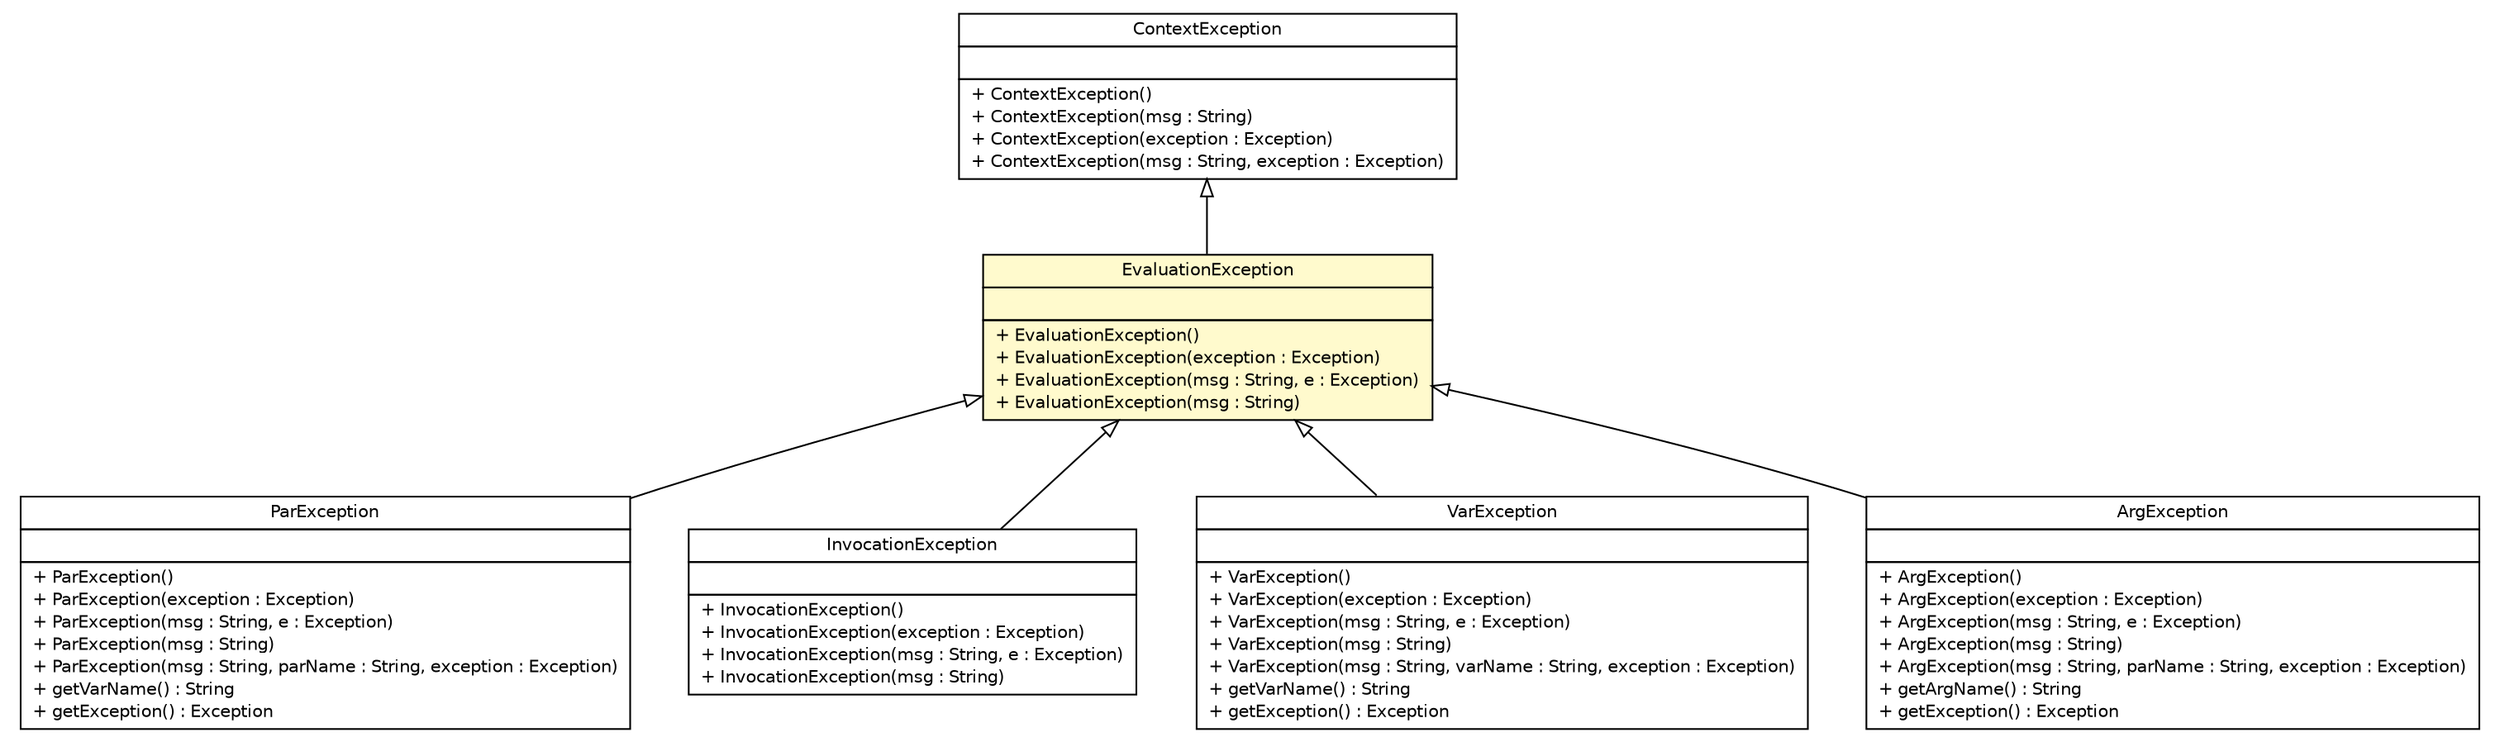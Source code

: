 #!/usr/local/bin/dot
#
# Class diagram 
# Generated by UMLGraph version R5_6 (http://www.umlgraph.org/)
#

digraph G {
	edge [fontname="Helvetica",fontsize=10,labelfontname="Helvetica",labelfontsize=10];
	node [fontname="Helvetica",fontsize=10,shape=plaintext];
	nodesep=0.25;
	ranksep=0.5;
	// sorcer.core.context.model.par.ParException
	c184504 [label=<<table title="sorcer.core.context.model.par.ParException" border="0" cellborder="1" cellspacing="0" cellpadding="2" port="p" href="../core/context/model/par/ParException.html">
		<tr><td><table border="0" cellspacing="0" cellpadding="1">
<tr><td align="center" balign="center"> ParException </td></tr>
		</table></td></tr>
		<tr><td><table border="0" cellspacing="0" cellpadding="1">
<tr><td align="left" balign="left">  </td></tr>
		</table></td></tr>
		<tr><td><table border="0" cellspacing="0" cellpadding="1">
<tr><td align="left" balign="left"> + ParException() </td></tr>
<tr><td align="left" balign="left"> + ParException(exception : Exception) </td></tr>
<tr><td align="left" balign="left"> + ParException(msg : String, e : Exception) </td></tr>
<tr><td align="left" balign="left"> + ParException(msg : String) </td></tr>
<tr><td align="left" balign="left"> + ParException(msg : String, parName : String, exception : Exception) </td></tr>
<tr><td align="left" balign="left"> + getVarName() : String </td></tr>
<tr><td align="left" balign="left"> + getException() : Exception </td></tr>
		</table></td></tr>
		</table>>, URL="../core/context/model/par/ParException.html", fontname="Helvetica", fontcolor="black", fontsize=10.0];
	// sorcer.service.InvocationException
	c184564 [label=<<table title="sorcer.service.InvocationException" border="0" cellborder="1" cellspacing="0" cellpadding="2" port="p" href="./InvocationException.html">
		<tr><td><table border="0" cellspacing="0" cellpadding="1">
<tr><td align="center" balign="center"> InvocationException </td></tr>
		</table></td></tr>
		<tr><td><table border="0" cellspacing="0" cellpadding="1">
<tr><td align="left" balign="left">  </td></tr>
		</table></td></tr>
		<tr><td><table border="0" cellspacing="0" cellpadding="1">
<tr><td align="left" balign="left"> + InvocationException() </td></tr>
<tr><td align="left" balign="left"> + InvocationException(exception : Exception) </td></tr>
<tr><td align="left" balign="left"> + InvocationException(msg : String, e : Exception) </td></tr>
<tr><td align="left" balign="left"> + InvocationException(msg : String) </td></tr>
		</table></td></tr>
		</table>>, URL="./InvocationException.html", fontname="Helvetica", fontcolor="black", fontsize=10.0];
	// sorcer.service.VarException
	c184603 [label=<<table title="sorcer.service.VarException" border="0" cellborder="1" cellspacing="0" cellpadding="2" port="p" href="./VarException.html">
		<tr><td><table border="0" cellspacing="0" cellpadding="1">
<tr><td align="center" balign="center"> VarException </td></tr>
		</table></td></tr>
		<tr><td><table border="0" cellspacing="0" cellpadding="1">
<tr><td align="left" balign="left">  </td></tr>
		</table></td></tr>
		<tr><td><table border="0" cellspacing="0" cellpadding="1">
<tr><td align="left" balign="left"> + VarException() </td></tr>
<tr><td align="left" balign="left"> + VarException(exception : Exception) </td></tr>
<tr><td align="left" balign="left"> + VarException(msg : String, e : Exception) </td></tr>
<tr><td align="left" balign="left"> + VarException(msg : String) </td></tr>
<tr><td align="left" balign="left"> + VarException(msg : String, varName : String, exception : Exception) </td></tr>
<tr><td align="left" balign="left"> + getVarName() : String </td></tr>
<tr><td align="left" balign="left"> + getException() : Exception </td></tr>
		</table></td></tr>
		</table>>, URL="./VarException.html", fontname="Helvetica", fontcolor="black", fontsize=10.0];
	// sorcer.service.ArgException
	c184606 [label=<<table title="sorcer.service.ArgException" border="0" cellborder="1" cellspacing="0" cellpadding="2" port="p" href="./ArgException.html">
		<tr><td><table border="0" cellspacing="0" cellpadding="1">
<tr><td align="center" balign="center"> ArgException </td></tr>
		</table></td></tr>
		<tr><td><table border="0" cellspacing="0" cellpadding="1">
<tr><td align="left" balign="left">  </td></tr>
		</table></td></tr>
		<tr><td><table border="0" cellspacing="0" cellpadding="1">
<tr><td align="left" balign="left"> + ArgException() </td></tr>
<tr><td align="left" balign="left"> + ArgException(exception : Exception) </td></tr>
<tr><td align="left" balign="left"> + ArgException(msg : String, e : Exception) </td></tr>
<tr><td align="left" balign="left"> + ArgException(msg : String) </td></tr>
<tr><td align="left" balign="left"> + ArgException(msg : String, parName : String, exception : Exception) </td></tr>
<tr><td align="left" balign="left"> + getArgName() : String </td></tr>
<tr><td align="left" balign="left"> + getException() : Exception </td></tr>
		</table></td></tr>
		</table>>, URL="./ArgException.html", fontname="Helvetica", fontcolor="black", fontsize=10.0];
	// sorcer.service.EvaluationException
	c184620 [label=<<table title="sorcer.service.EvaluationException" border="0" cellborder="1" cellspacing="0" cellpadding="2" port="p" bgcolor="lemonChiffon" href="./EvaluationException.html">
		<tr><td><table border="0" cellspacing="0" cellpadding="1">
<tr><td align="center" balign="center"> EvaluationException </td></tr>
		</table></td></tr>
		<tr><td><table border="0" cellspacing="0" cellpadding="1">
<tr><td align="left" balign="left">  </td></tr>
		</table></td></tr>
		<tr><td><table border="0" cellspacing="0" cellpadding="1">
<tr><td align="left" balign="left"> + EvaluationException() </td></tr>
<tr><td align="left" balign="left"> + EvaluationException(exception : Exception) </td></tr>
<tr><td align="left" balign="left"> + EvaluationException(msg : String, e : Exception) </td></tr>
<tr><td align="left" balign="left"> + EvaluationException(msg : String) </td></tr>
		</table></td></tr>
		</table>>, URL="./EvaluationException.html", fontname="Helvetica", fontcolor="black", fontsize=10.0];
	// sorcer.service.ContextException
	c184622 [label=<<table title="sorcer.service.ContextException" border="0" cellborder="1" cellspacing="0" cellpadding="2" port="p" href="./ContextException.html">
		<tr><td><table border="0" cellspacing="0" cellpadding="1">
<tr><td align="center" balign="center"> ContextException </td></tr>
		</table></td></tr>
		<tr><td><table border="0" cellspacing="0" cellpadding="1">
<tr><td align="left" balign="left">  </td></tr>
		</table></td></tr>
		<tr><td><table border="0" cellspacing="0" cellpadding="1">
<tr><td align="left" balign="left"> + ContextException() </td></tr>
<tr><td align="left" balign="left"> + ContextException(msg : String) </td></tr>
<tr><td align="left" balign="left"> + ContextException(exception : Exception) </td></tr>
<tr><td align="left" balign="left"> + ContextException(msg : String, exception : Exception) </td></tr>
		</table></td></tr>
		</table>>, URL="./ContextException.html", fontname="Helvetica", fontcolor="black", fontsize=10.0];
	//sorcer.core.context.model.par.ParException extends sorcer.service.EvaluationException
	c184620:p -> c184504:p [dir=back,arrowtail=empty];
	//sorcer.service.InvocationException extends sorcer.service.EvaluationException
	c184620:p -> c184564:p [dir=back,arrowtail=empty];
	//sorcer.service.VarException extends sorcer.service.EvaluationException
	c184620:p -> c184603:p [dir=back,arrowtail=empty];
	//sorcer.service.ArgException extends sorcer.service.EvaluationException
	c184620:p -> c184606:p [dir=back,arrowtail=empty];
	//sorcer.service.EvaluationException extends sorcer.service.ContextException
	c184622:p -> c184620:p [dir=back,arrowtail=empty];
}

